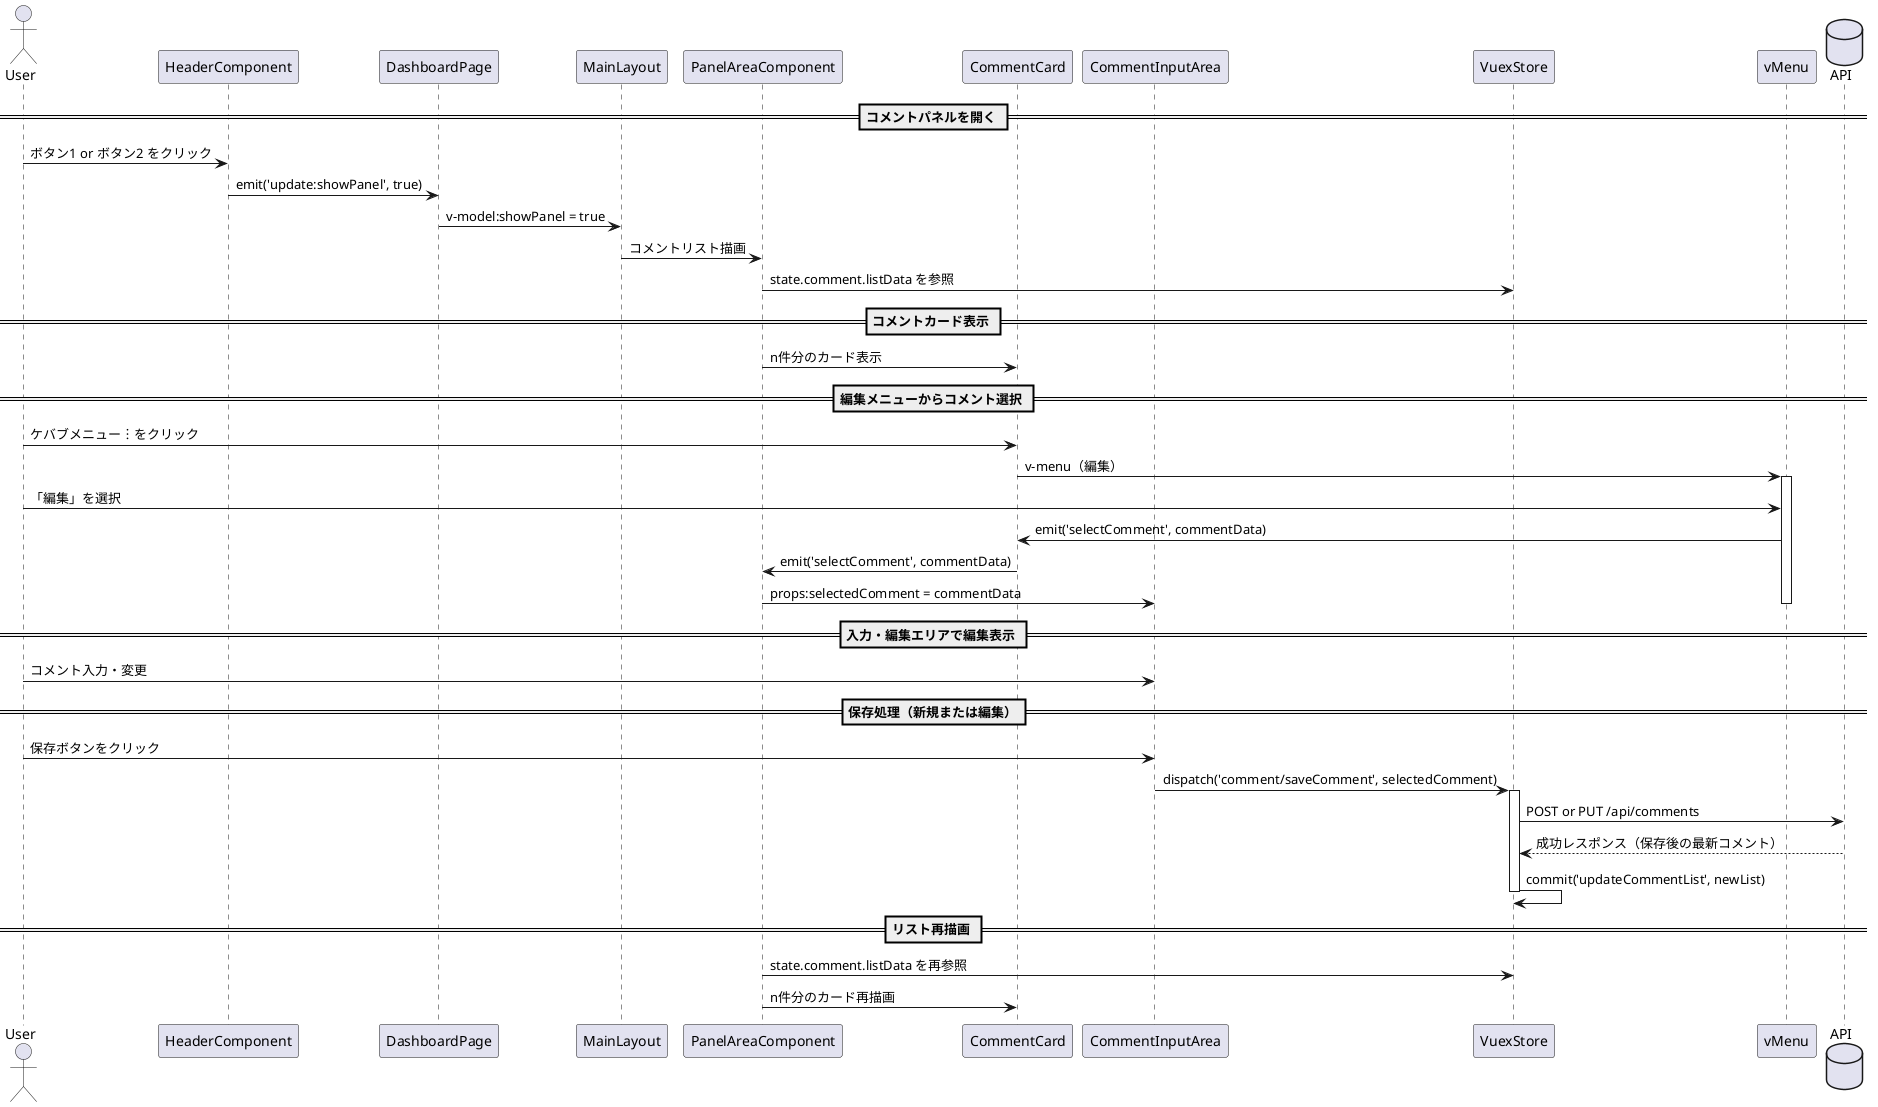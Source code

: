 @startuml showCommentPanel_fullFlow
actor User
participant HeaderComponent
participant DashboardPage
participant MainLayout
participant PanelAreaComponent
participant CommentCard
participant CommentInputArea
participant VuexStore
participant vMenu
database API

== コメントパネルを開く ==
User -> HeaderComponent : ボタン1 or ボタン2 をクリック
HeaderComponent -> DashboardPage : emit('update:showPanel', true)
DashboardPage -> MainLayout : v-model:showPanel = true
MainLayout -> PanelAreaComponent : コメントリスト描画
PanelAreaComponent -> VuexStore : state.comment.listData を参照

== コメントカード表示 ==
PanelAreaComponent -> CommentCard : n件分のカード表示

== 編集メニューからコメント選択 ==
User -> CommentCard : ケバブメニュー︙をクリック
CommentCard -> vMenu : v-menu（編集）
activate vMenu

User -> vMenu : 「編集」を選択
vMenu -> CommentCard : emit('selectComment', commentData)
CommentCard -> PanelAreaComponent : emit('selectComment', commentData)
PanelAreaComponent -> CommentInputArea : props:selectedComment = commentData
deactivate vMenu

== 入力・編集エリアで編集表示 ==
User -> CommentInputArea : コメント入力・変更

== 保存処理（新規または編集）==
User -> CommentInputArea : 保存ボタンをクリック
CommentInputArea -> VuexStore : dispatch('comment/saveComment', selectedComment)
activate VuexStore

VuexStore -> API : POST or PUT /api/comments
API --> VuexStore : 成功レスポンス（保存後の最新コメント）
VuexStore -> VuexStore : commit('updateCommentList', newList)
deactivate VuexStore

== リスト再描画 ==
PanelAreaComponent -> VuexStore : state.comment.listData を再参照
PanelAreaComponent -> CommentCard : n件分のカード再描画

@enduml
